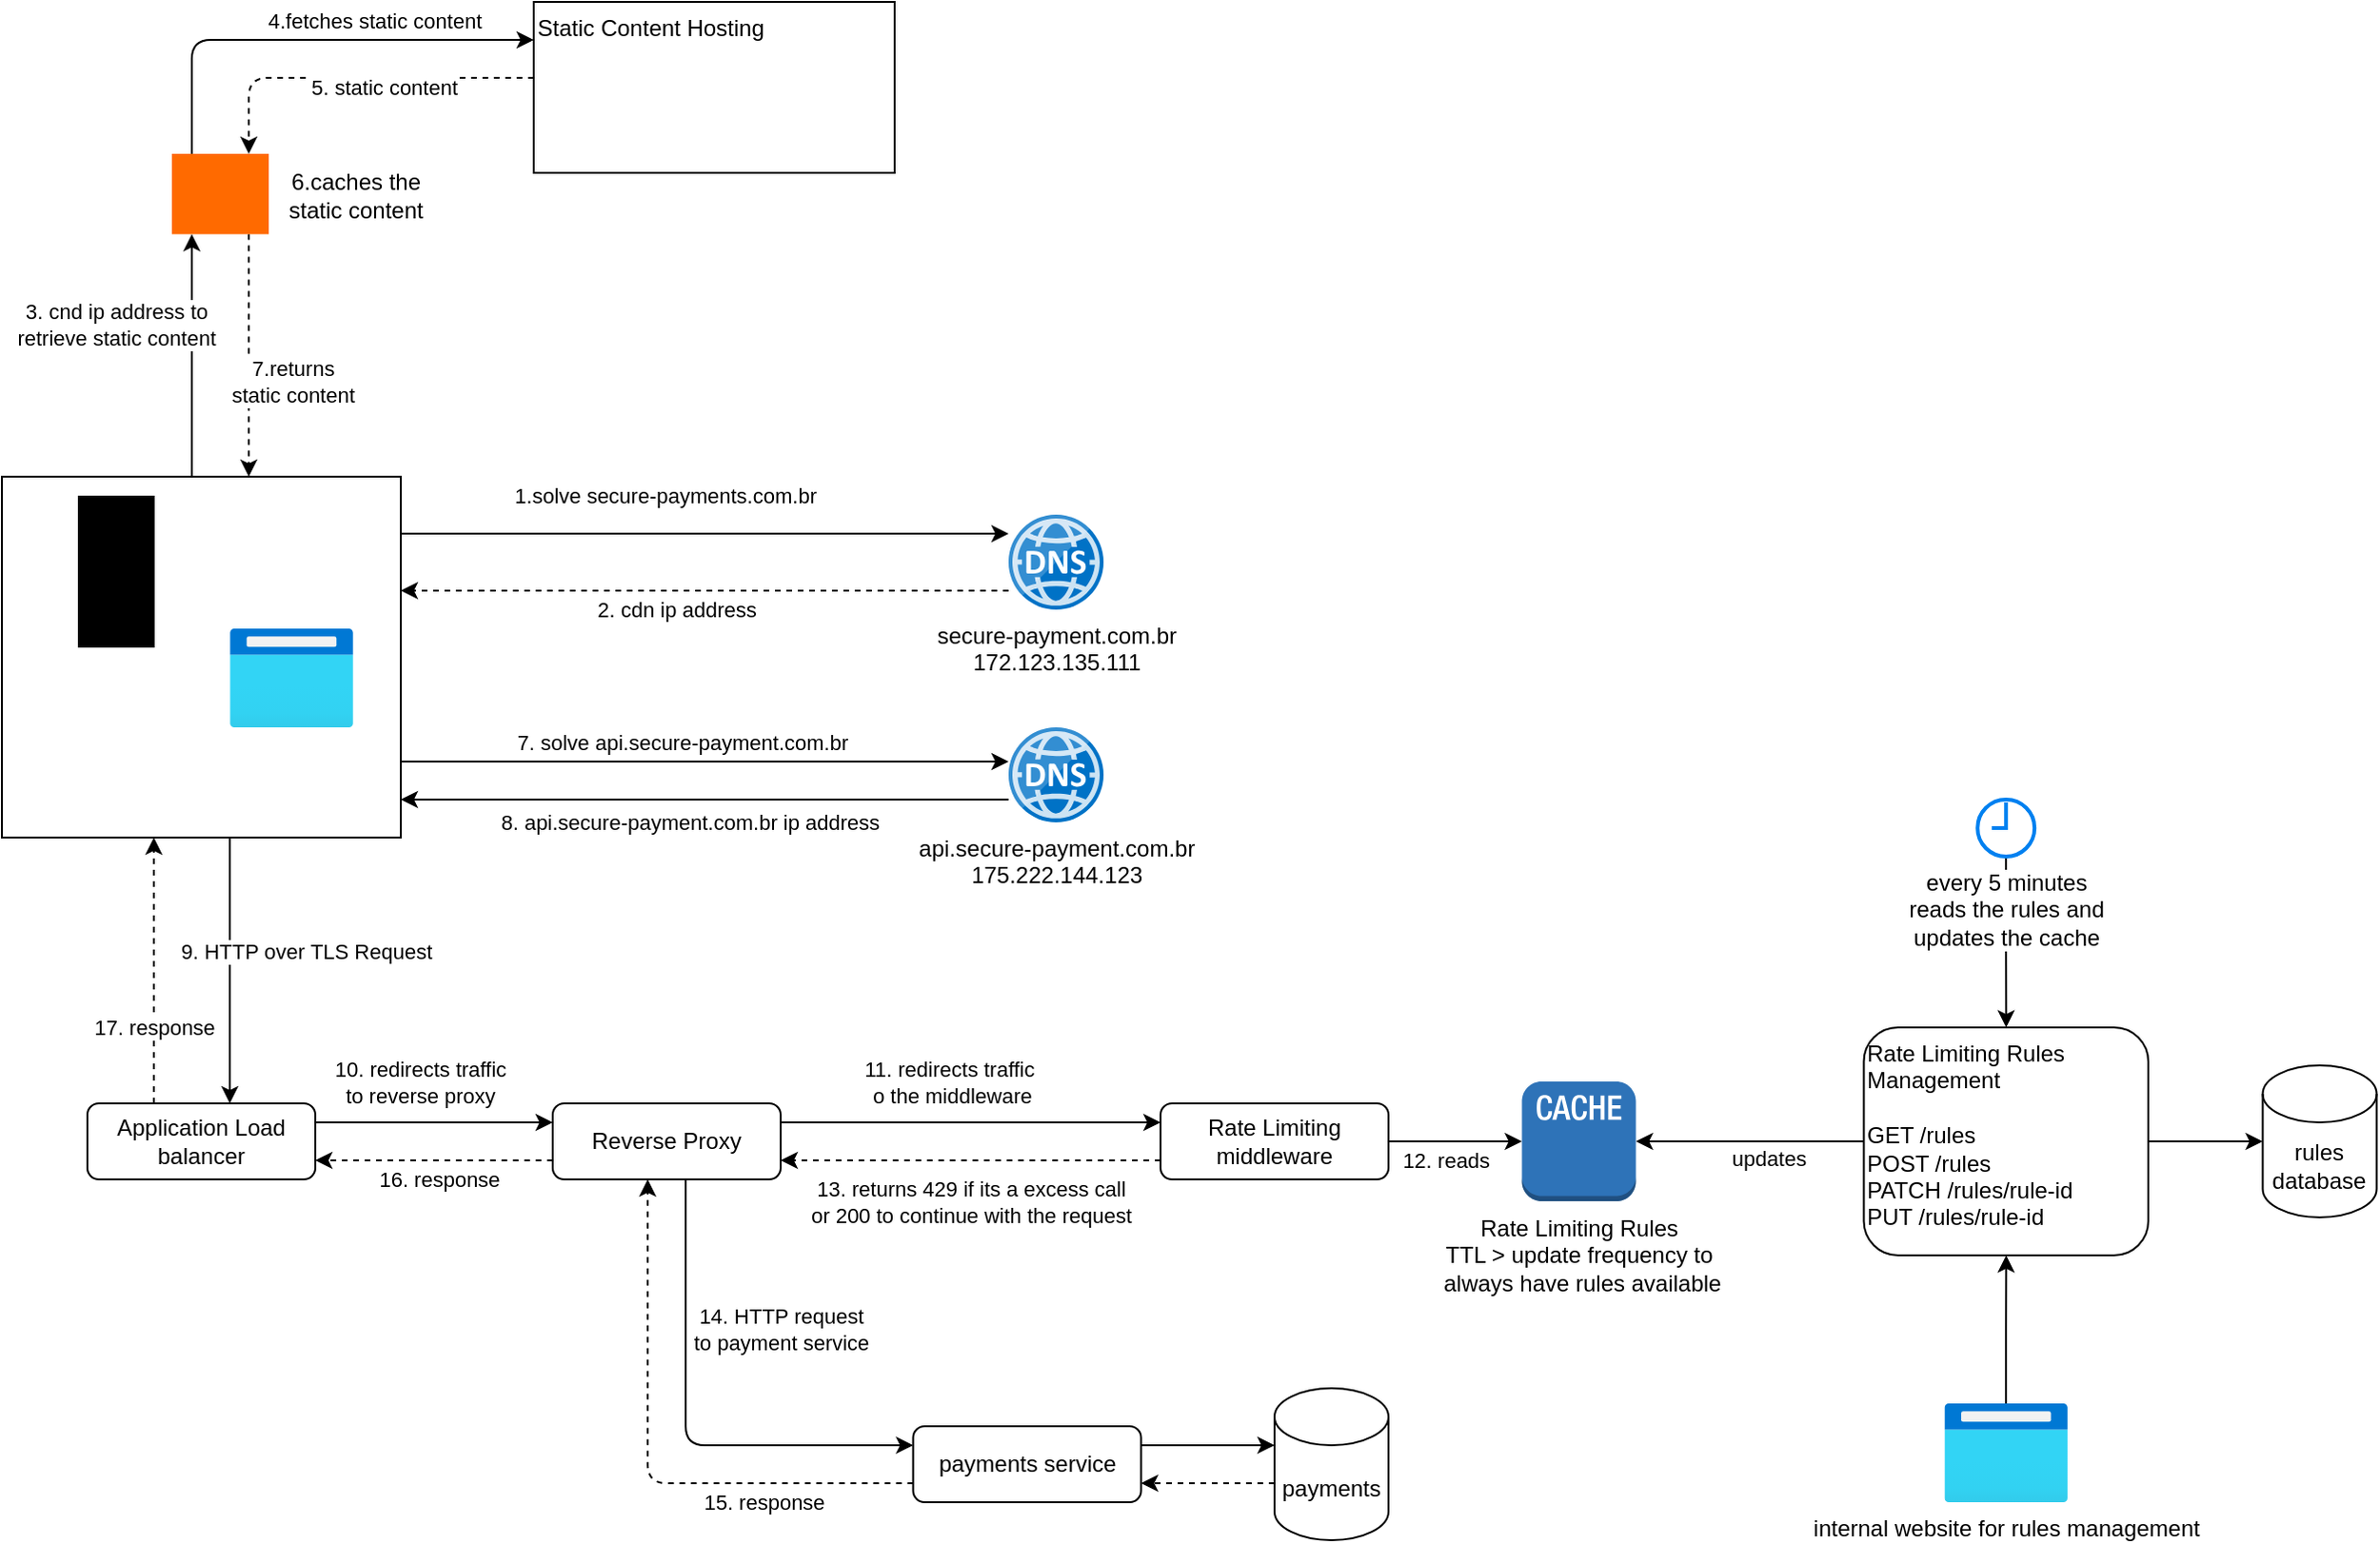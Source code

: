 <mxfile version="26.0.4" pages="3">
  <diagram name="Page-1" id="uO03Y3tFLvuZGI7sMMlJ">
    <mxGraphModel dx="1038" dy="500" grid="1" gridSize="10" guides="1" tooltips="1" connect="1" arrows="1" fold="1" page="1" pageScale="1" pageWidth="1100" pageHeight="850" math="0" shadow="0">
      <root>
        <mxCell id="0" />
        <mxCell id="1" parent="0" />
        <mxCell id="WsQ3kLRGmd8mTH1becdg-13" style="edgeStyle=orthogonalEdgeStyle;rounded=1;orthogonalLoop=1;jettySize=auto;html=1;dashed=1;curved=0;" edge="1" parent="1" source="WsQ3kLRGmd8mTH1becdg-9" target="WsQ3kLRGmd8mTH1becdg-5">
          <mxGeometry relative="1" as="geometry">
            <Array as="points">
              <mxPoint x="320" y="280" />
            </Array>
          </mxGeometry>
        </mxCell>
        <mxCell id="WsQ3kLRGmd8mTH1becdg-14" value="5. static content" style="edgeLabel;html=1;align=center;verticalAlign=middle;resizable=0;points=[];" vertex="1" connectable="0" parent="WsQ3kLRGmd8mTH1becdg-13">
          <mxGeometry x="-0.168" y="1" relative="1" as="geometry">
            <mxPoint y="4" as="offset" />
          </mxGeometry>
        </mxCell>
        <mxCell id="WsQ3kLRGmd8mTH1becdg-9" value="Static Content Hosting" style="rounded=0;whiteSpace=wrap;html=1;align=left;verticalAlign=top;" vertex="1" parent="1">
          <mxGeometry x="470" y="240" width="190" height="90" as="geometry" />
        </mxCell>
        <mxCell id="WsQ3kLRGmd8mTH1becdg-6" style="edgeStyle=orthogonalEdgeStyle;rounded=0;orthogonalLoop=1;jettySize=auto;html=1;" edge="1" parent="1" source="WsQ3kLRGmd8mTH1becdg-3" target="WsQ3kLRGmd8mTH1becdg-5">
          <mxGeometry relative="1" as="geometry">
            <Array as="points">
              <mxPoint x="290" y="430" />
              <mxPoint x="290" y="430" />
            </Array>
          </mxGeometry>
        </mxCell>
        <mxCell id="WsQ3kLRGmd8mTH1becdg-16" value="3. cnd ip address to&lt;div&gt;retrieve static content&lt;/div&gt;" style="edgeLabel;html=1;align=center;verticalAlign=middle;resizable=0;points=[];" vertex="1" connectable="0" parent="WsQ3kLRGmd8mTH1becdg-6">
          <mxGeometry x="0.112" relative="1" as="geometry">
            <mxPoint x="-40" y="-9" as="offset" />
          </mxGeometry>
        </mxCell>
        <mxCell id="WsQ3kLRGmd8mTH1becdg-21" style="edgeStyle=orthogonalEdgeStyle;rounded=0;orthogonalLoop=1;jettySize=auto;html=1;" edge="1" parent="1" source="WsQ3kLRGmd8mTH1becdg-3" target="WsQ3kLRGmd8mTH1becdg-20">
          <mxGeometry relative="1" as="geometry">
            <Array as="points">
              <mxPoint x="480" y="520" />
              <mxPoint x="480" y="520" />
            </Array>
          </mxGeometry>
        </mxCell>
        <mxCell id="WsQ3kLRGmd8mTH1becdg-23" value="1.solve secure-payments.com.br" style="edgeLabel;html=1;align=center;verticalAlign=middle;resizable=0;points=[];" vertex="1" connectable="0" parent="WsQ3kLRGmd8mTH1becdg-21">
          <mxGeometry x="-0.406" y="-2" relative="1" as="geometry">
            <mxPoint x="44" y="-22" as="offset" />
          </mxGeometry>
        </mxCell>
        <mxCell id="WsQ3kLRGmd8mTH1becdg-27" style="edgeStyle=orthogonalEdgeStyle;rounded=0;orthogonalLoop=1;jettySize=auto;html=1;" edge="1" parent="1" source="WsQ3kLRGmd8mTH1becdg-3" target="WsQ3kLRGmd8mTH1becdg-26">
          <mxGeometry relative="1" as="geometry">
            <Array as="points">
              <mxPoint x="500" y="640" />
              <mxPoint x="500" y="640" />
            </Array>
          </mxGeometry>
        </mxCell>
        <mxCell id="WsQ3kLRGmd8mTH1becdg-29" value="7. solve api.secure-payment.com.br" style="edgeLabel;html=1;align=center;verticalAlign=middle;resizable=0;points=[];" vertex="1" connectable="0" parent="WsQ3kLRGmd8mTH1becdg-27">
          <mxGeometry x="-0.295" y="1" relative="1" as="geometry">
            <mxPoint x="35" y="-9" as="offset" />
          </mxGeometry>
        </mxCell>
        <mxCell id="WsQ3kLRGmd8mTH1becdg-33" style="edgeStyle=orthogonalEdgeStyle;rounded=0;orthogonalLoop=1;jettySize=auto;html=1;" edge="1" parent="1" source="WsQ3kLRGmd8mTH1becdg-3" target="WsQ3kLRGmd8mTH1becdg-24">
          <mxGeometry relative="1" as="geometry">
            <Array as="points">
              <mxPoint x="310" y="750" />
              <mxPoint x="310" y="750" />
            </Array>
          </mxGeometry>
        </mxCell>
        <mxCell id="WsQ3kLRGmd8mTH1becdg-36" value="9. HTTP over TLS Request" style="edgeLabel;html=1;align=center;verticalAlign=middle;resizable=0;points=[];" vertex="1" connectable="0" parent="WsQ3kLRGmd8mTH1becdg-33">
          <mxGeometry x="0.2" y="2" relative="1" as="geometry">
            <mxPoint x="38" y="-24" as="offset" />
          </mxGeometry>
        </mxCell>
        <mxCell id="WsQ3kLRGmd8mTH1becdg-3" value="" style="rounded=0;whiteSpace=wrap;html=1;" vertex="1" parent="1">
          <mxGeometry x="190" y="490" width="210" height="190" as="geometry" />
        </mxCell>
        <mxCell id="WsQ3kLRGmd8mTH1becdg-1" value="" style="sketch=0;verticalLabelPosition=bottom;sketch=0;aspect=fixed;html=1;verticalAlign=top;strokeColor=none;fillColor=#000000;align=center;outlineConnect=0;pointerEvents=1;shape=mxgraph.citrix2.mobile;" vertex="1" parent="1">
          <mxGeometry x="230" y="500" width="40.41" height="80" as="geometry" />
        </mxCell>
        <mxCell id="WsQ3kLRGmd8mTH1becdg-4" value="" style="image;aspect=fixed;html=1;points=[];align=center;fontSize=12;image=img/lib/azure2/general/Browser.svg;" vertex="1" parent="1">
          <mxGeometry x="310" y="570" width="65" height="52" as="geometry" />
        </mxCell>
        <mxCell id="WsQ3kLRGmd8mTH1becdg-7" style="edgeStyle=orthogonalEdgeStyle;rounded=0;orthogonalLoop=1;jettySize=auto;html=1;dashed=1;" edge="1" parent="1" source="WsQ3kLRGmd8mTH1becdg-5" target="WsQ3kLRGmd8mTH1becdg-3">
          <mxGeometry relative="1" as="geometry">
            <Array as="points">
              <mxPoint x="320" y="440" />
              <mxPoint x="320" y="440" />
            </Array>
          </mxGeometry>
        </mxCell>
        <mxCell id="DRcgiEFIm72SxPDaYqqg-1" value="&lt;div&gt;7.returns&lt;/div&gt;&lt;div&gt;static content&lt;/div&gt;" style="edgeLabel;html=1;align=center;verticalAlign=middle;resizable=0;points=[];" vertex="1" connectable="0" parent="WsQ3kLRGmd8mTH1becdg-7">
          <mxGeometry x="-0.179" y="-2" relative="1" as="geometry">
            <mxPoint x="25" y="25" as="offset" />
          </mxGeometry>
        </mxCell>
        <mxCell id="WsQ3kLRGmd8mTH1becdg-12" style="edgeStyle=orthogonalEdgeStyle;rounded=1;orthogonalLoop=1;jettySize=auto;html=1;curved=0;" edge="1" parent="1" source="WsQ3kLRGmd8mTH1becdg-5" target="WsQ3kLRGmd8mTH1becdg-9">
          <mxGeometry relative="1" as="geometry">
            <Array as="points">
              <mxPoint x="290" y="260" />
            </Array>
          </mxGeometry>
        </mxCell>
        <mxCell id="WsQ3kLRGmd8mTH1becdg-15" value="4.fetches static content" style="edgeLabel;html=1;align=center;verticalAlign=middle;resizable=0;points=[];" vertex="1" connectable="0" parent="WsQ3kLRGmd8mTH1becdg-12">
          <mxGeometry x="0.2" y="1" relative="1" as="geometry">
            <mxPoint x="12" y="-9" as="offset" />
          </mxGeometry>
        </mxCell>
        <mxCell id="WsQ3kLRGmd8mTH1becdg-5" value="" style="points=[];aspect=fixed;html=1;align=center;shadow=0;dashed=0;fillColor=#FF6A00;strokeColor=none;shape=mxgraph.alibaba_cloud.cdn_content_distribution_network;" vertex="1" parent="1">
          <mxGeometry x="279.5" y="320" width="51" height="42.3" as="geometry" />
        </mxCell>
        <mxCell id="WsQ3kLRGmd8mTH1becdg-8" value="" style="shape=image;html=1;verticalAlign=top;verticalLabelPosition=bottom;labelBackgroundColor=#ffffff;imageAspect=0;aspect=fixed;image=https://cdn3.iconfinder.com/data/icons/picons-social/57/10-html5-128.png" vertex="1" parent="1">
          <mxGeometry x="500" y="270" width="50" height="50" as="geometry" />
        </mxCell>
        <mxCell id="WsQ3kLRGmd8mTH1becdg-11" value="" style="shape=image;html=1;verticalAlign=top;verticalLabelPosition=bottom;labelBackgroundColor=#ffffff;imageAspect=0;aspect=fixed;image=https://cdn1.iconfinder.com/data/icons/ionicons-fill-vol-2/512/logo-javascript-128.png" vertex="1" parent="1">
          <mxGeometry x="560" y="275" width="40" height="40" as="geometry" />
        </mxCell>
        <mxCell id="WsQ3kLRGmd8mTH1becdg-22" style="edgeStyle=orthogonalEdgeStyle;rounded=0;orthogonalLoop=1;jettySize=auto;html=1;dashed=1;" edge="1" parent="1" source="WsQ3kLRGmd8mTH1becdg-20" target="WsQ3kLRGmd8mTH1becdg-3">
          <mxGeometry relative="1" as="geometry">
            <Array as="points">
              <mxPoint x="480" y="550" />
              <mxPoint x="480" y="550" />
            </Array>
          </mxGeometry>
        </mxCell>
        <mxCell id="WsQ3kLRGmd8mTH1becdg-25" value="2. cdn ip address" style="edgeLabel;html=1;align=center;verticalAlign=middle;resizable=0;points=[];" vertex="1" connectable="0" parent="WsQ3kLRGmd8mTH1becdg-22">
          <mxGeometry x="0.158" y="-1" relative="1" as="geometry">
            <mxPoint x="10" y="11" as="offset" />
          </mxGeometry>
        </mxCell>
        <mxCell id="WsQ3kLRGmd8mTH1becdg-20" value="&lt;div&gt;secure-payment.com.br&lt;/div&gt;172.123.135.111" style="image;sketch=0;aspect=fixed;html=1;points=[];align=center;fontSize=12;image=img/lib/mscae/DNS.svg;" vertex="1" parent="1">
          <mxGeometry x="720" y="510" width="50" height="50" as="geometry" />
        </mxCell>
        <mxCell id="WsQ3kLRGmd8mTH1becdg-35" style="edgeStyle=orthogonalEdgeStyle;rounded=0;orthogonalLoop=1;jettySize=auto;html=1;dashed=1;" edge="1" parent="1" source="WsQ3kLRGmd8mTH1becdg-24" target="WsQ3kLRGmd8mTH1becdg-3">
          <mxGeometry relative="1" as="geometry">
            <Array as="points">
              <mxPoint x="270" y="760" />
              <mxPoint x="270" y="760" />
            </Array>
          </mxGeometry>
        </mxCell>
        <mxCell id="DRcgiEFIm72SxPDaYqqg-11" value="17. response" style="edgeLabel;html=1;align=center;verticalAlign=middle;resizable=0;points=[];" vertex="1" connectable="0" parent="WsQ3kLRGmd8mTH1becdg-35">
          <mxGeometry x="-0.195" y="1" relative="1" as="geometry">
            <mxPoint x="1" y="16" as="offset" />
          </mxGeometry>
        </mxCell>
        <mxCell id="WsQ3kLRGmd8mTH1becdg-39" style="edgeStyle=orthogonalEdgeStyle;rounded=0;orthogonalLoop=1;jettySize=auto;html=1;" edge="1" parent="1" source="WsQ3kLRGmd8mTH1becdg-24" target="WsQ3kLRGmd8mTH1becdg-30">
          <mxGeometry relative="1" as="geometry">
            <Array as="points">
              <mxPoint x="420" y="830" />
              <mxPoint x="420" y="830" />
            </Array>
          </mxGeometry>
        </mxCell>
        <mxCell id="DRcgiEFIm72SxPDaYqqg-4" value="&lt;div&gt;10. redirects traffic&lt;/div&gt;&lt;div&gt;to reverse proxy&lt;/div&gt;" style="edgeLabel;html=1;align=center;verticalAlign=middle;resizable=0;points=[];" vertex="1" connectable="0" parent="WsQ3kLRGmd8mTH1becdg-39">
          <mxGeometry x="-0.474" relative="1" as="geometry">
            <mxPoint x="22" y="-21" as="offset" />
          </mxGeometry>
        </mxCell>
        <mxCell id="WsQ3kLRGmd8mTH1becdg-24" value="Application Load balancer" style="rounded=1;whiteSpace=wrap;html=1;" vertex="1" parent="1">
          <mxGeometry x="235" y="820" width="120" height="40" as="geometry" />
        </mxCell>
        <mxCell id="WsQ3kLRGmd8mTH1becdg-28" style="edgeStyle=orthogonalEdgeStyle;rounded=0;orthogonalLoop=1;jettySize=auto;html=1;" edge="1" parent="1" source="WsQ3kLRGmd8mTH1becdg-26" target="WsQ3kLRGmd8mTH1becdg-3">
          <mxGeometry relative="1" as="geometry">
            <Array as="points">
              <mxPoint x="450" y="660" />
              <mxPoint x="450" y="660" />
            </Array>
          </mxGeometry>
        </mxCell>
        <mxCell id="DRcgiEFIm72SxPDaYqqg-3" value="8. api.secure-payment.com.br ip address" style="edgeLabel;html=1;align=center;verticalAlign=middle;resizable=0;points=[];" vertex="1" connectable="0" parent="WsQ3kLRGmd8mTH1becdg-28">
          <mxGeometry x="0.2" y="1" relative="1" as="geometry">
            <mxPoint x="24" y="11" as="offset" />
          </mxGeometry>
        </mxCell>
        <mxCell id="WsQ3kLRGmd8mTH1becdg-26" value="&lt;div&gt;api.secure-payment.com.br&lt;/div&gt;175.222.144.123" style="image;sketch=0;aspect=fixed;html=1;points=[];align=center;fontSize=12;image=img/lib/mscae/DNS.svg;" vertex="1" parent="1">
          <mxGeometry x="720" y="622" width="50" height="50" as="geometry" />
        </mxCell>
        <mxCell id="WsQ3kLRGmd8mTH1becdg-40" style="edgeStyle=orthogonalEdgeStyle;rounded=0;orthogonalLoop=1;jettySize=auto;html=1;dashed=1;" edge="1" parent="1" source="WsQ3kLRGmd8mTH1becdg-30" target="WsQ3kLRGmd8mTH1becdg-24">
          <mxGeometry relative="1" as="geometry">
            <Array as="points">
              <mxPoint x="420" y="850" />
              <mxPoint x="420" y="850" />
            </Array>
          </mxGeometry>
        </mxCell>
        <mxCell id="DRcgiEFIm72SxPDaYqqg-10" value="16. response" style="edgeLabel;html=1;align=center;verticalAlign=middle;resizable=0;points=[];" vertex="1" connectable="0" parent="WsQ3kLRGmd8mTH1becdg-40">
          <mxGeometry x="0.261" y="-3" relative="1" as="geometry">
            <mxPoint x="19" y="13" as="offset" />
          </mxGeometry>
        </mxCell>
        <mxCell id="WsQ3kLRGmd8mTH1becdg-41" style="edgeStyle=orthogonalEdgeStyle;rounded=0;orthogonalLoop=1;jettySize=auto;html=1;" edge="1" parent="1" source="WsQ3kLRGmd8mTH1becdg-30" target="WsQ3kLRGmd8mTH1becdg-31">
          <mxGeometry relative="1" as="geometry">
            <Array as="points">
              <mxPoint x="650" y="830" />
              <mxPoint x="650" y="830" />
            </Array>
          </mxGeometry>
        </mxCell>
        <mxCell id="DRcgiEFIm72SxPDaYqqg-5" value="&lt;div&gt;11. redirects traffic&amp;nbsp;&lt;/div&gt;&lt;div&gt;o the middleware&lt;/div&gt;" style="edgeLabel;html=1;align=center;verticalAlign=middle;resizable=0;points=[];" vertex="1" connectable="0" parent="WsQ3kLRGmd8mTH1becdg-41">
          <mxGeometry x="-0.308" y="-1" relative="1" as="geometry">
            <mxPoint x="21" y="-22" as="offset" />
          </mxGeometry>
        </mxCell>
        <mxCell id="WsQ3kLRGmd8mTH1becdg-53" style="edgeStyle=orthogonalEdgeStyle;rounded=1;orthogonalLoop=1;jettySize=auto;html=1;curved=0;" edge="1" parent="1" source="WsQ3kLRGmd8mTH1becdg-30" target="WsQ3kLRGmd8mTH1becdg-52">
          <mxGeometry relative="1" as="geometry">
            <mxPoint x="530.25" y="860" as="sourcePoint" />
            <mxPoint x="660" y="1020" as="targetPoint" />
            <Array as="points">
              <mxPoint x="550" y="1000" />
            </Array>
          </mxGeometry>
        </mxCell>
        <mxCell id="DRcgiEFIm72SxPDaYqqg-8" value="&lt;div&gt;14. HTTP request&lt;/div&gt;&lt;div&gt;to payment service&lt;/div&gt;" style="edgeLabel;html=1;align=center;verticalAlign=middle;resizable=0;points=[];" vertex="1" connectable="0" parent="WsQ3kLRGmd8mTH1becdg-53">
          <mxGeometry x="-0.39" relative="1" as="geometry">
            <mxPoint x="50" as="offset" />
          </mxGeometry>
        </mxCell>
        <mxCell id="WsQ3kLRGmd8mTH1becdg-30" value="&lt;div&gt;Reverse Proxy&lt;/div&gt;" style="rounded=1;whiteSpace=wrap;html=1;" vertex="1" parent="1">
          <mxGeometry x="480" y="820" width="120" height="40" as="geometry" />
        </mxCell>
        <mxCell id="WsQ3kLRGmd8mTH1becdg-42" style="edgeStyle=orthogonalEdgeStyle;rounded=0;orthogonalLoop=1;jettySize=auto;html=1;dashed=1;" edge="1" parent="1" source="WsQ3kLRGmd8mTH1becdg-31" target="WsQ3kLRGmd8mTH1becdg-30">
          <mxGeometry relative="1" as="geometry">
            <Array as="points">
              <mxPoint x="630" y="850" />
              <mxPoint x="630" y="850" />
            </Array>
          </mxGeometry>
        </mxCell>
        <mxCell id="DRcgiEFIm72SxPDaYqqg-7" value="&lt;div&gt;13. returns 429 if its a excess call&lt;/div&gt;&lt;div&gt;or 200 to continue with the request&lt;/div&gt;" style="edgeLabel;html=1;align=center;verticalAlign=middle;resizable=0;points=[];" vertex="1" connectable="0" parent="WsQ3kLRGmd8mTH1becdg-42">
          <mxGeometry x="0.166" y="1" relative="1" as="geometry">
            <mxPoint x="16" y="21" as="offset" />
          </mxGeometry>
        </mxCell>
        <mxCell id="WsQ3kLRGmd8mTH1becdg-44" style="edgeStyle=orthogonalEdgeStyle;rounded=0;orthogonalLoop=1;jettySize=auto;html=1;" edge="1" parent="1" source="WsQ3kLRGmd8mTH1becdg-31" target="WsQ3kLRGmd8mTH1becdg-43">
          <mxGeometry relative="1" as="geometry" />
        </mxCell>
        <mxCell id="WsQ3kLRGmd8mTH1becdg-49" value="12. reads" style="edgeLabel;html=1;align=center;verticalAlign=middle;resizable=0;points=[];" vertex="1" connectable="0" parent="WsQ3kLRGmd8mTH1becdg-44">
          <mxGeometry x="-0.411" y="-1" relative="1" as="geometry">
            <mxPoint x="9" y="9" as="offset" />
          </mxGeometry>
        </mxCell>
        <mxCell id="WsQ3kLRGmd8mTH1becdg-31" value="Rate Limiting middleware" style="rounded=1;whiteSpace=wrap;html=1;" vertex="1" parent="1">
          <mxGeometry x="800" y="820" width="120" height="40" as="geometry" />
        </mxCell>
        <mxCell id="WsQ3kLRGmd8mTH1becdg-45" style="edgeStyle=orthogonalEdgeStyle;rounded=0;orthogonalLoop=1;jettySize=auto;html=1;" edge="1" parent="1" source="WsQ3kLRGmd8mTH1becdg-32" target="WsQ3kLRGmd8mTH1becdg-43">
          <mxGeometry relative="1" as="geometry" />
        </mxCell>
        <mxCell id="WsQ3kLRGmd8mTH1becdg-46" value="updates" style="edgeLabel;html=1;align=center;verticalAlign=middle;resizable=0;points=[];" vertex="1" connectable="0" parent="WsQ3kLRGmd8mTH1becdg-45">
          <mxGeometry x="-0.179" y="-1" relative="1" as="geometry">
            <mxPoint x="-1" y="10" as="offset" />
          </mxGeometry>
        </mxCell>
        <mxCell id="WsQ3kLRGmd8mTH1becdg-48" style="edgeStyle=orthogonalEdgeStyle;rounded=0;orthogonalLoop=1;jettySize=auto;html=1;" edge="1" parent="1" source="WsQ3kLRGmd8mTH1becdg-32" target="WsQ3kLRGmd8mTH1becdg-47">
          <mxGeometry relative="1" as="geometry" />
        </mxCell>
        <mxCell id="WsQ3kLRGmd8mTH1becdg-32" value="&lt;div&gt;Rate Limiting Rules Management&lt;/div&gt;&lt;div&gt;&lt;br&gt;&lt;/div&gt;&lt;div&gt;GET /rules&lt;/div&gt;&lt;div&gt;POST /rules&lt;/div&gt;&lt;div&gt;PATCH /rules/rule-id&lt;/div&gt;&lt;div&gt;PUT /rules/rule-id&lt;br&gt;&lt;/div&gt;" style="rounded=1;whiteSpace=wrap;html=1;align=left;verticalAlign=top;" vertex="1" parent="1">
          <mxGeometry x="1170.25" y="780" width="149.75" height="120" as="geometry" />
        </mxCell>
        <mxCell id="WsQ3kLRGmd8mTH1becdg-43" value="&lt;div&gt;Rate Limiting Rules&lt;/div&gt;&lt;div&gt;TTL &amp;gt; update frequency to&lt;/div&gt;&lt;div&gt;&amp;nbsp;always have rules available&lt;br&gt;&lt;/div&gt;" style="outlineConnect=0;dashed=0;verticalLabelPosition=bottom;verticalAlign=top;align=center;html=1;shape=mxgraph.aws3.cache_node;fillColor=#2E73B8;gradientColor=none;" vertex="1" parent="1">
          <mxGeometry x="990.25" y="808.5" width="60" height="63" as="geometry" />
        </mxCell>
        <mxCell id="WsQ3kLRGmd8mTH1becdg-47" value="rules database" style="shape=cylinder3;whiteSpace=wrap;html=1;boundedLbl=1;backgroundOutline=1;size=15;" vertex="1" parent="1">
          <mxGeometry x="1380.25" y="800" width="60" height="80" as="geometry" />
        </mxCell>
        <mxCell id="WsQ3kLRGmd8mTH1becdg-51" style="edgeStyle=orthogonalEdgeStyle;rounded=0;orthogonalLoop=1;jettySize=auto;html=1;" edge="1" parent="1" source="WsQ3kLRGmd8mTH1becdg-50" target="WsQ3kLRGmd8mTH1becdg-32">
          <mxGeometry relative="1" as="geometry" />
        </mxCell>
        <mxCell id="WsQ3kLRGmd8mTH1becdg-50" value="&lt;div&gt;every 5 minutes&lt;/div&gt;&lt;div&gt;reads the rules and&lt;/div&gt;&lt;div&gt;updates the cache&lt;br&gt;&lt;/div&gt;" style="html=1;verticalLabelPosition=bottom;align=center;labelBackgroundColor=#ffffff;verticalAlign=top;strokeWidth=2;strokeColor=#0080F0;shadow=0;dashed=0;shape=mxgraph.ios7.icons.clock;" vertex="1" parent="1">
          <mxGeometry x="1230.12" y="660" width="30" height="30" as="geometry" />
        </mxCell>
        <mxCell id="WsQ3kLRGmd8mTH1becdg-54" style="edgeStyle=orthogonalEdgeStyle;rounded=1;orthogonalLoop=1;jettySize=auto;html=1;dashed=1;curved=0;" edge="1" parent="1" source="WsQ3kLRGmd8mTH1becdg-52" target="WsQ3kLRGmd8mTH1becdg-30">
          <mxGeometry relative="1" as="geometry">
            <Array as="points">
              <mxPoint x="530" y="1020" />
            </Array>
          </mxGeometry>
        </mxCell>
        <mxCell id="DRcgiEFIm72SxPDaYqqg-9" value="15. response" style="edgeLabel;html=1;align=center;verticalAlign=middle;resizable=0;points=[];" vertex="1" connectable="0" parent="WsQ3kLRGmd8mTH1becdg-54">
          <mxGeometry x="-0.35" y="-2" relative="1" as="geometry">
            <mxPoint x="18" y="12" as="offset" />
          </mxGeometry>
        </mxCell>
        <mxCell id="WsQ3kLRGmd8mTH1becdg-57" style="edgeStyle=orthogonalEdgeStyle;rounded=0;orthogonalLoop=1;jettySize=auto;html=1;" edge="1" parent="1" source="WsQ3kLRGmd8mTH1becdg-52" target="WsQ3kLRGmd8mTH1becdg-56">
          <mxGeometry relative="1" as="geometry">
            <Array as="points">
              <mxPoint x="830" y="1000" />
              <mxPoint x="830" y="1000" />
            </Array>
          </mxGeometry>
        </mxCell>
        <mxCell id="WsQ3kLRGmd8mTH1becdg-52" value="payments service" style="rounded=1;whiteSpace=wrap;html=1;" vertex="1" parent="1">
          <mxGeometry x="669.75" y="990" width="120" height="40" as="geometry" />
        </mxCell>
        <mxCell id="WsQ3kLRGmd8mTH1becdg-58" style="edgeStyle=orthogonalEdgeStyle;rounded=0;orthogonalLoop=1;jettySize=auto;html=1;dashed=1;" edge="1" parent="1" source="WsQ3kLRGmd8mTH1becdg-56" target="WsQ3kLRGmd8mTH1becdg-52">
          <mxGeometry relative="1" as="geometry">
            <Array as="points">
              <mxPoint x="820" y="1020" />
              <mxPoint x="820" y="1020" />
            </Array>
          </mxGeometry>
        </mxCell>
        <mxCell id="WsQ3kLRGmd8mTH1becdg-56" value="payments" style="shape=cylinder3;whiteSpace=wrap;html=1;boundedLbl=1;backgroundOutline=1;size=15;" vertex="1" parent="1">
          <mxGeometry x="860" y="970" width="60" height="80" as="geometry" />
        </mxCell>
        <mxCell id="DRcgiEFIm72SxPDaYqqg-2" value="&lt;div&gt;6.caches the&lt;/div&gt;&lt;div&gt;static content&lt;/div&gt;" style="text;html=1;align=center;verticalAlign=middle;resizable=0;points=[];autosize=1;strokeColor=none;fillColor=none;" vertex="1" parent="1">
          <mxGeometry x="330.5" y="322.3" width="90" height="40" as="geometry" />
        </mxCell>
        <mxCell id="DRcgiEFIm72SxPDaYqqg-14" style="edgeStyle=orthogonalEdgeStyle;rounded=0;orthogonalLoop=1;jettySize=auto;html=1;" edge="1" parent="1" source="DRcgiEFIm72SxPDaYqqg-13" target="WsQ3kLRGmd8mTH1becdg-32">
          <mxGeometry relative="1" as="geometry" />
        </mxCell>
        <mxCell id="DRcgiEFIm72SxPDaYqqg-13" value="internal website for rules management" style="image;aspect=fixed;html=1;points=[];align=center;fontSize=12;image=img/lib/azure2/general/Browser.svg;" vertex="1" parent="1">
          <mxGeometry x="1212.63" y="978" width="65" height="52" as="geometry" />
        </mxCell>
      </root>
    </mxGraphModel>
  </diagram>
  <diagram id="Di1btrdnQ7fJgp8q1bCB" name="Token bucket">
    <mxGraphModel dx="823" dy="454" grid="1" gridSize="10" guides="1" tooltips="1" connect="1" arrows="1" fold="1" page="1" pageScale="1" pageWidth="850" pageHeight="1100" math="0" shadow="0">
      <root>
        <mxCell id="0" />
        <mxCell id="1" parent="0" />
        <mxCell id="uNb1WUw5M-2FYrY17LM6-4" style="edgeStyle=orthogonalEdgeStyle;rounded=0;orthogonalLoop=1;jettySize=auto;html=1;" edge="1" parent="1" source="uNb1WUw5M-2FYrY17LM6-1" target="uNb1WUw5M-2FYrY17LM6-3">
          <mxGeometry relative="1" as="geometry" />
        </mxCell>
        <mxCell id="uNb1WUw5M-2FYrY17LM6-1" value="requests" style="rounded=1;whiteSpace=wrap;html=1;" vertex="1" parent="1">
          <mxGeometry x="60" y="255" width="50" height="70" as="geometry" />
        </mxCell>
        <mxCell id="uNb1WUw5M-2FYrY17LM6-12" style="edgeStyle=orthogonalEdgeStyle;rounded=0;orthogonalLoop=1;jettySize=auto;html=1;" edge="1" parent="1" source="uNb1WUw5M-2FYrY17LM6-2" target="uNb1WUw5M-2FYrY17LM6-11">
          <mxGeometry relative="1" as="geometry">
            <mxPoint x="600" y="280" as="targetPoint" />
          </mxGeometry>
        </mxCell>
        <mxCell id="uNb1WUw5M-2FYrY17LM6-2" value="bucket" style="rounded=1;whiteSpace=wrap;html=1;" vertex="1" parent="1">
          <mxGeometry x="400" y="267.5" width="70" height="45" as="geometry" />
        </mxCell>
        <mxCell id="uNb1WUw5M-2FYrY17LM6-6" style="edgeStyle=orthogonalEdgeStyle;rounded=0;orthogonalLoop=1;jettySize=auto;html=1;" edge="1" parent="1" source="uNb1WUw5M-2FYrY17LM6-3" target="uNb1WUw5M-2FYrY17LM6-5">
          <mxGeometry relative="1" as="geometry" />
        </mxCell>
        <mxCell id="uNb1WUw5M-2FYrY17LM6-7" value="yes" style="edgeLabel;html=1;align=center;verticalAlign=middle;resizable=0;points=[];" vertex="1" connectable="0" parent="uNb1WUw5M-2FYrY17LM6-6">
          <mxGeometry x="-0.114" y="-2" relative="1" as="geometry">
            <mxPoint as="offset" />
          </mxGeometry>
        </mxCell>
        <mxCell id="uNb1WUw5M-2FYrY17LM6-9" style="edgeStyle=orthogonalEdgeStyle;rounded=0;orthogonalLoop=1;jettySize=auto;html=1;" edge="1" parent="1" source="uNb1WUw5M-2FYrY17LM6-3" target="uNb1WUw5M-2FYrY17LM6-2">
          <mxGeometry relative="1" as="geometry" />
        </mxCell>
        <mxCell id="uNb1WUw5M-2FYrY17LM6-10" value="add token" style="edgeLabel;html=1;align=center;verticalAlign=middle;resizable=0;points=[];" vertex="1" connectable="0" parent="uNb1WUw5M-2FYrY17LM6-9">
          <mxGeometry x="-0.356" y="1" relative="1" as="geometry">
            <mxPoint x="15" y="-9" as="offset" />
          </mxGeometry>
        </mxCell>
        <mxCell id="uNb1WUw5M-2FYrY17LM6-3" value="bucket is full?" style="rhombus;whiteSpace=wrap;html=1;" vertex="1" parent="1">
          <mxGeometry x="210" y="250" width="80" height="80" as="geometry" />
        </mxCell>
        <mxCell id="uNb1WUw5M-2FYrY17LM6-5" value="drop" style="rounded=1;whiteSpace=wrap;html=1;direction=south;" vertex="1" parent="1">
          <mxGeometry x="215" y="440" width="70" height="50" as="geometry" />
        </mxCell>
        <mxCell id="uNb1WUw5M-2FYrY17LM6-11" value="process request" style="rounded=1;whiteSpace=wrap;html=1;" vertex="1" parent="1">
          <mxGeometry x="540" y="267.5" width="70" height="45" as="geometry" />
        </mxCell>
      </root>
    </mxGraphModel>
  </diagram>
  <diagram id="9HFMRMXt6Q4bDBTtIVlo" name="Leaky bucket">
    <mxGraphModel dx="1405" dy="775" grid="1" gridSize="10" guides="1" tooltips="1" connect="1" arrows="1" fold="1" page="1" pageScale="1" pageWidth="850" pageHeight="1100" math="0" shadow="0">
      <root>
        <mxCell id="0" />
        <mxCell id="1" parent="0" />
        <mxCell id="N7xhIbedkgd8C3KeQalZ-18" value="leak" style="rounded=0;whiteSpace=wrap;html=1;align=left;verticalAlign=top;" vertex="1" parent="1">
          <mxGeometry x="570" y="250" width="310" height="120" as="geometry" />
        </mxCell>
        <mxCell id="N7xhIbedkgd8C3KeQalZ-4" style="edgeStyle=orthogonalEdgeStyle;rounded=0;orthogonalLoop=1;jettySize=auto;html=1;" edge="1" parent="1" source="N7xhIbedkgd8C3KeQalZ-1" target="N7xhIbedkgd8C3KeQalZ-3">
          <mxGeometry relative="1" as="geometry" />
        </mxCell>
        <mxCell id="N7xhIbedkgd8C3KeQalZ-1" value="request" style="rounded=1;whiteSpace=wrap;html=1;" vertex="1" parent="1">
          <mxGeometry x="30" y="280" width="70" height="60" as="geometry" />
        </mxCell>
        <mxCell id="N7xhIbedkgd8C3KeQalZ-10" style="edgeStyle=orthogonalEdgeStyle;rounded=0;orthogonalLoop=1;jettySize=auto;html=1;" edge="1" parent="1" source="N7xhIbedkgd8C3KeQalZ-2" target="N7xhIbedkgd8C3KeQalZ-6">
          <mxGeometry relative="1" as="geometry" />
        </mxCell>
        <mxCell id="N7xhIbedkgd8C3KeQalZ-16" value="reflects request into" style="edgeLabel;html=1;align=center;verticalAlign=middle;resizable=0;points=[];" vertex="1" connectable="0" parent="N7xhIbedkgd8C3KeQalZ-10">
          <mxGeometry x="-0.429" y="-1" relative="1" as="geometry">
            <mxPoint x="36" y="-16" as="offset" />
          </mxGeometry>
        </mxCell>
        <mxCell id="N7xhIbedkgd8C3KeQalZ-2" value="bucket" style="rounded=1;whiteSpace=wrap;html=1;" vertex="1" parent="1">
          <mxGeometry x="340" y="280" width="70" height="60" as="geometry" />
        </mxCell>
        <mxCell id="N7xhIbedkgd8C3KeQalZ-5" style="edgeStyle=orthogonalEdgeStyle;rounded=0;orthogonalLoop=1;jettySize=auto;html=1;" edge="1" parent="1" source="N7xhIbedkgd8C3KeQalZ-3" target="N7xhIbedkgd8C3KeQalZ-2">
          <mxGeometry relative="1" as="geometry" />
        </mxCell>
        <mxCell id="N7xhIbedkgd8C3KeQalZ-13" style="edgeStyle=orthogonalEdgeStyle;rounded=0;orthogonalLoop=1;jettySize=auto;html=1;" edge="1" parent="1" source="N7xhIbedkgd8C3KeQalZ-3" target="N7xhIbedkgd8C3KeQalZ-12">
          <mxGeometry relative="1" as="geometry" />
        </mxCell>
        <mxCell id="N7xhIbedkgd8C3KeQalZ-14" value="yes" style="edgeLabel;html=1;align=center;verticalAlign=middle;resizable=0;points=[];" vertex="1" connectable="0" parent="N7xhIbedkgd8C3KeQalZ-13">
          <mxGeometry x="-0.285" y="1" relative="1" as="geometry">
            <mxPoint as="offset" />
          </mxGeometry>
        </mxCell>
        <mxCell id="N7xhIbedkgd8C3KeQalZ-3" value="bucket is full" style="rhombus;whiteSpace=wrap;html=1;" vertex="1" parent="1">
          <mxGeometry x="180" y="270" width="80" height="80" as="geometry" />
        </mxCell>
        <mxCell id="N7xhIbedkgd8C3KeQalZ-6" value="&lt;div&gt;FIFO&lt;/div&gt;queue" style="rounded=1;whiteSpace=wrap;html=1;" vertex="1" parent="1">
          <mxGeometry x="600" y="280" width="70" height="60" as="geometry" />
        </mxCell>
        <mxCell id="N7xhIbedkgd8C3KeQalZ-8" style="edgeStyle=orthogonalEdgeStyle;rounded=0;orthogonalLoop=1;jettySize=auto;html=1;" edge="1" parent="1" source="N7xhIbedkgd8C3KeQalZ-7" target="N7xhIbedkgd8C3KeQalZ-6">
          <mxGeometry relative="1" as="geometry" />
        </mxCell>
        <mxCell id="N7xhIbedkgd8C3KeQalZ-9" value="polls" style="edgeLabel;html=1;align=center;verticalAlign=middle;resizable=0;points=[];" vertex="1" connectable="0" parent="N7xhIbedkgd8C3KeQalZ-8">
          <mxGeometry x="-0.067" y="-3" relative="1" as="geometry">
            <mxPoint as="offset" />
          </mxGeometry>
        </mxCell>
        <mxCell id="N7xhIbedkgd8C3KeQalZ-7" value="request processor" style="rounded=1;whiteSpace=wrap;html=1;" vertex="1" parent="1">
          <mxGeometry x="770" y="280" width="70" height="60" as="geometry" />
        </mxCell>
        <mxCell id="N7xhIbedkgd8C3KeQalZ-12" value="drop" style="rounded=1;whiteSpace=wrap;html=1;" vertex="1" parent="1">
          <mxGeometry x="185" y="440" width="70" height="60" as="geometry" />
        </mxCell>
        <mxCell id="N7xhIbedkgd8C3KeQalZ-15" value="add to" style="text;html=1;align=center;verticalAlign=middle;resizable=0;points=[];autosize=1;strokeColor=none;fillColor=none;" vertex="1" parent="1">
          <mxGeometry x="260" y="280" width="60" height="30" as="geometry" />
        </mxCell>
      </root>
    </mxGraphModel>
  </diagram>
</mxfile>
